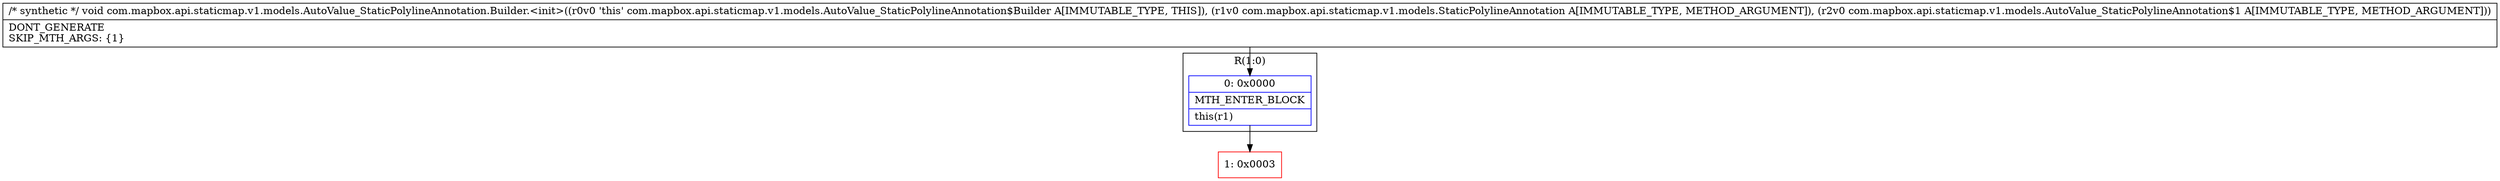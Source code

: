 digraph "CFG forcom.mapbox.api.staticmap.v1.models.AutoValue_StaticPolylineAnnotation.Builder.\<init\>(Lcom\/mapbox\/api\/staticmap\/v1\/models\/StaticPolylineAnnotation;Lcom\/mapbox\/api\/staticmap\/v1\/models\/AutoValue_StaticPolylineAnnotation$1;)V" {
subgraph cluster_Region_213464250 {
label = "R(1:0)";
node [shape=record,color=blue];
Node_0 [shape=record,label="{0\:\ 0x0000|MTH_ENTER_BLOCK\l|this(r1)\l}"];
}
Node_1 [shape=record,color=red,label="{1\:\ 0x0003}"];
MethodNode[shape=record,label="{\/* synthetic *\/ void com.mapbox.api.staticmap.v1.models.AutoValue_StaticPolylineAnnotation.Builder.\<init\>((r0v0 'this' com.mapbox.api.staticmap.v1.models.AutoValue_StaticPolylineAnnotation$Builder A[IMMUTABLE_TYPE, THIS]), (r1v0 com.mapbox.api.staticmap.v1.models.StaticPolylineAnnotation A[IMMUTABLE_TYPE, METHOD_ARGUMENT]), (r2v0 com.mapbox.api.staticmap.v1.models.AutoValue_StaticPolylineAnnotation$1 A[IMMUTABLE_TYPE, METHOD_ARGUMENT]))  | DONT_GENERATE\lSKIP_MTH_ARGS: \{1\}\l}"];
MethodNode -> Node_0;
Node_0 -> Node_1;
}

